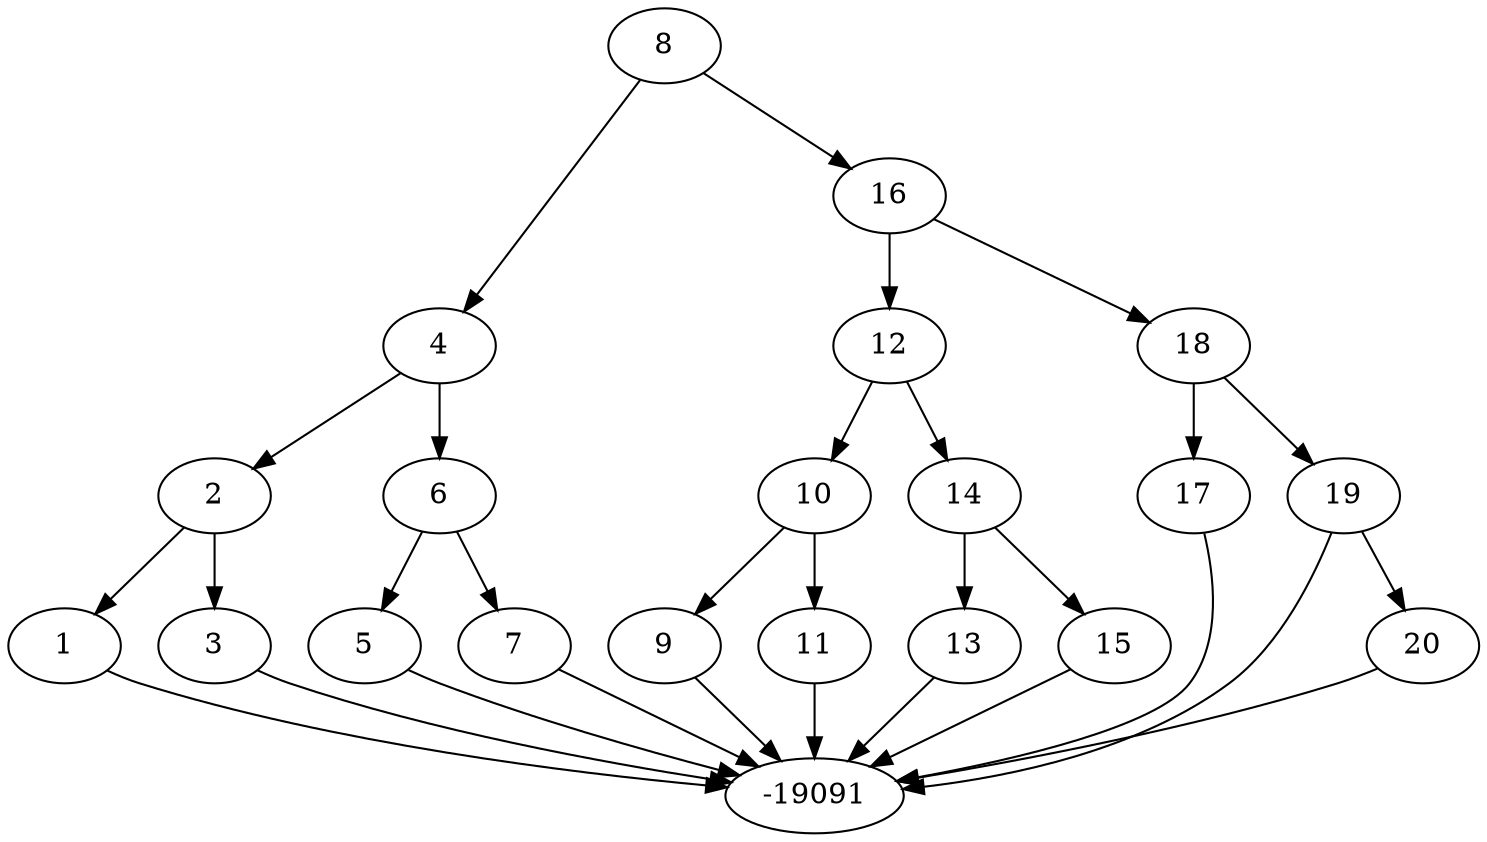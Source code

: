 digraph bst {
    1 -> {-19091, -19091};
2 -> {1, 3};
3 -> {-19091, -19091};
4 -> {2, 6};
5 -> {-19091, -19091};
6 -> {5, 7};
7 -> {-19091, -19091};
8 -> {4, 16};
9 -> {-19091, -19091};
10 -> {9, 11};
11 -> {-19091, -19091};
12 -> {10, 14};
13 -> {-19091, -19091};
14 -> {13, 15};
15 -> {-19091, -19091};
16 -> {12, 18};
17 -> {-19091, -19091};
18 -> {17, 19};
19 -> {-19091, 20};
20 -> {-19091, -19091};
}
